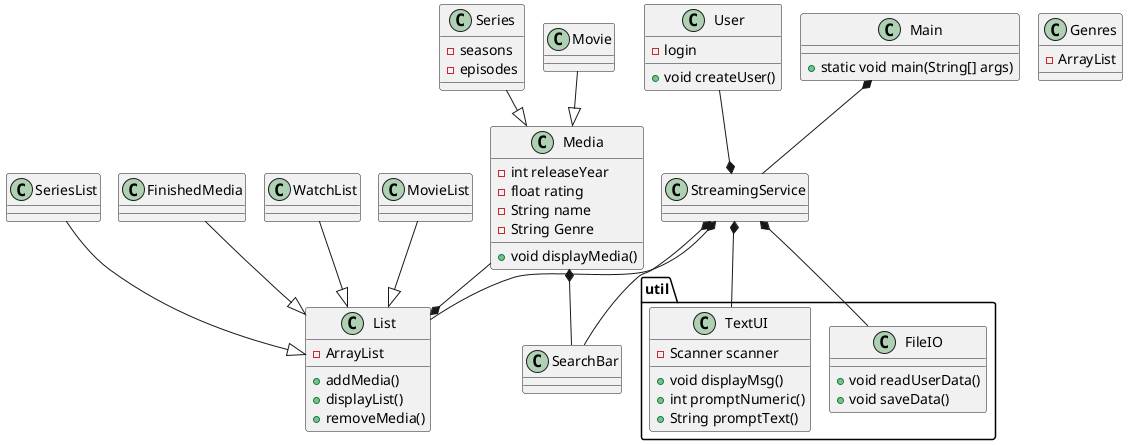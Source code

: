 @startuml
'https://plantuml.com/sequence-diagram
!pragma layout smetana

class User{
- login
+ void createUser()
}

class Main{

+ static void main(String[] args)
}

class StreamingService{



}

class List{

- ArrayList
+ addMedia()
+ displayList()
+ removeMedia()


}

package "util" {

class FileIO{
+ void readUserData()
+ void saveData()

}
class TextUI{
- Scanner scanner
+ void displayMsg()
+ int promptNumeric()
+ String promptText()

}
}

class Media{

- int releaseYear
- float rating
- String name
- String Genre
+ void displayMedia()


}

class Genres{
- ArrayList


}

class Series{

- seasons
- episodes

}


Movie --|> Media
Series --|> Media



WatchList --|> List
MovieList --|> List
SeriesList --|> List
FinishedMedia --|> List

Main *-- StreamingService
User --* StreamingService
StreamingService *-- List
StreamingService *-- SearchBar
Media --* List

Media *-- SearchBar
StreamingService *-- TextUI
StreamingService *-- FileIO
@enduml